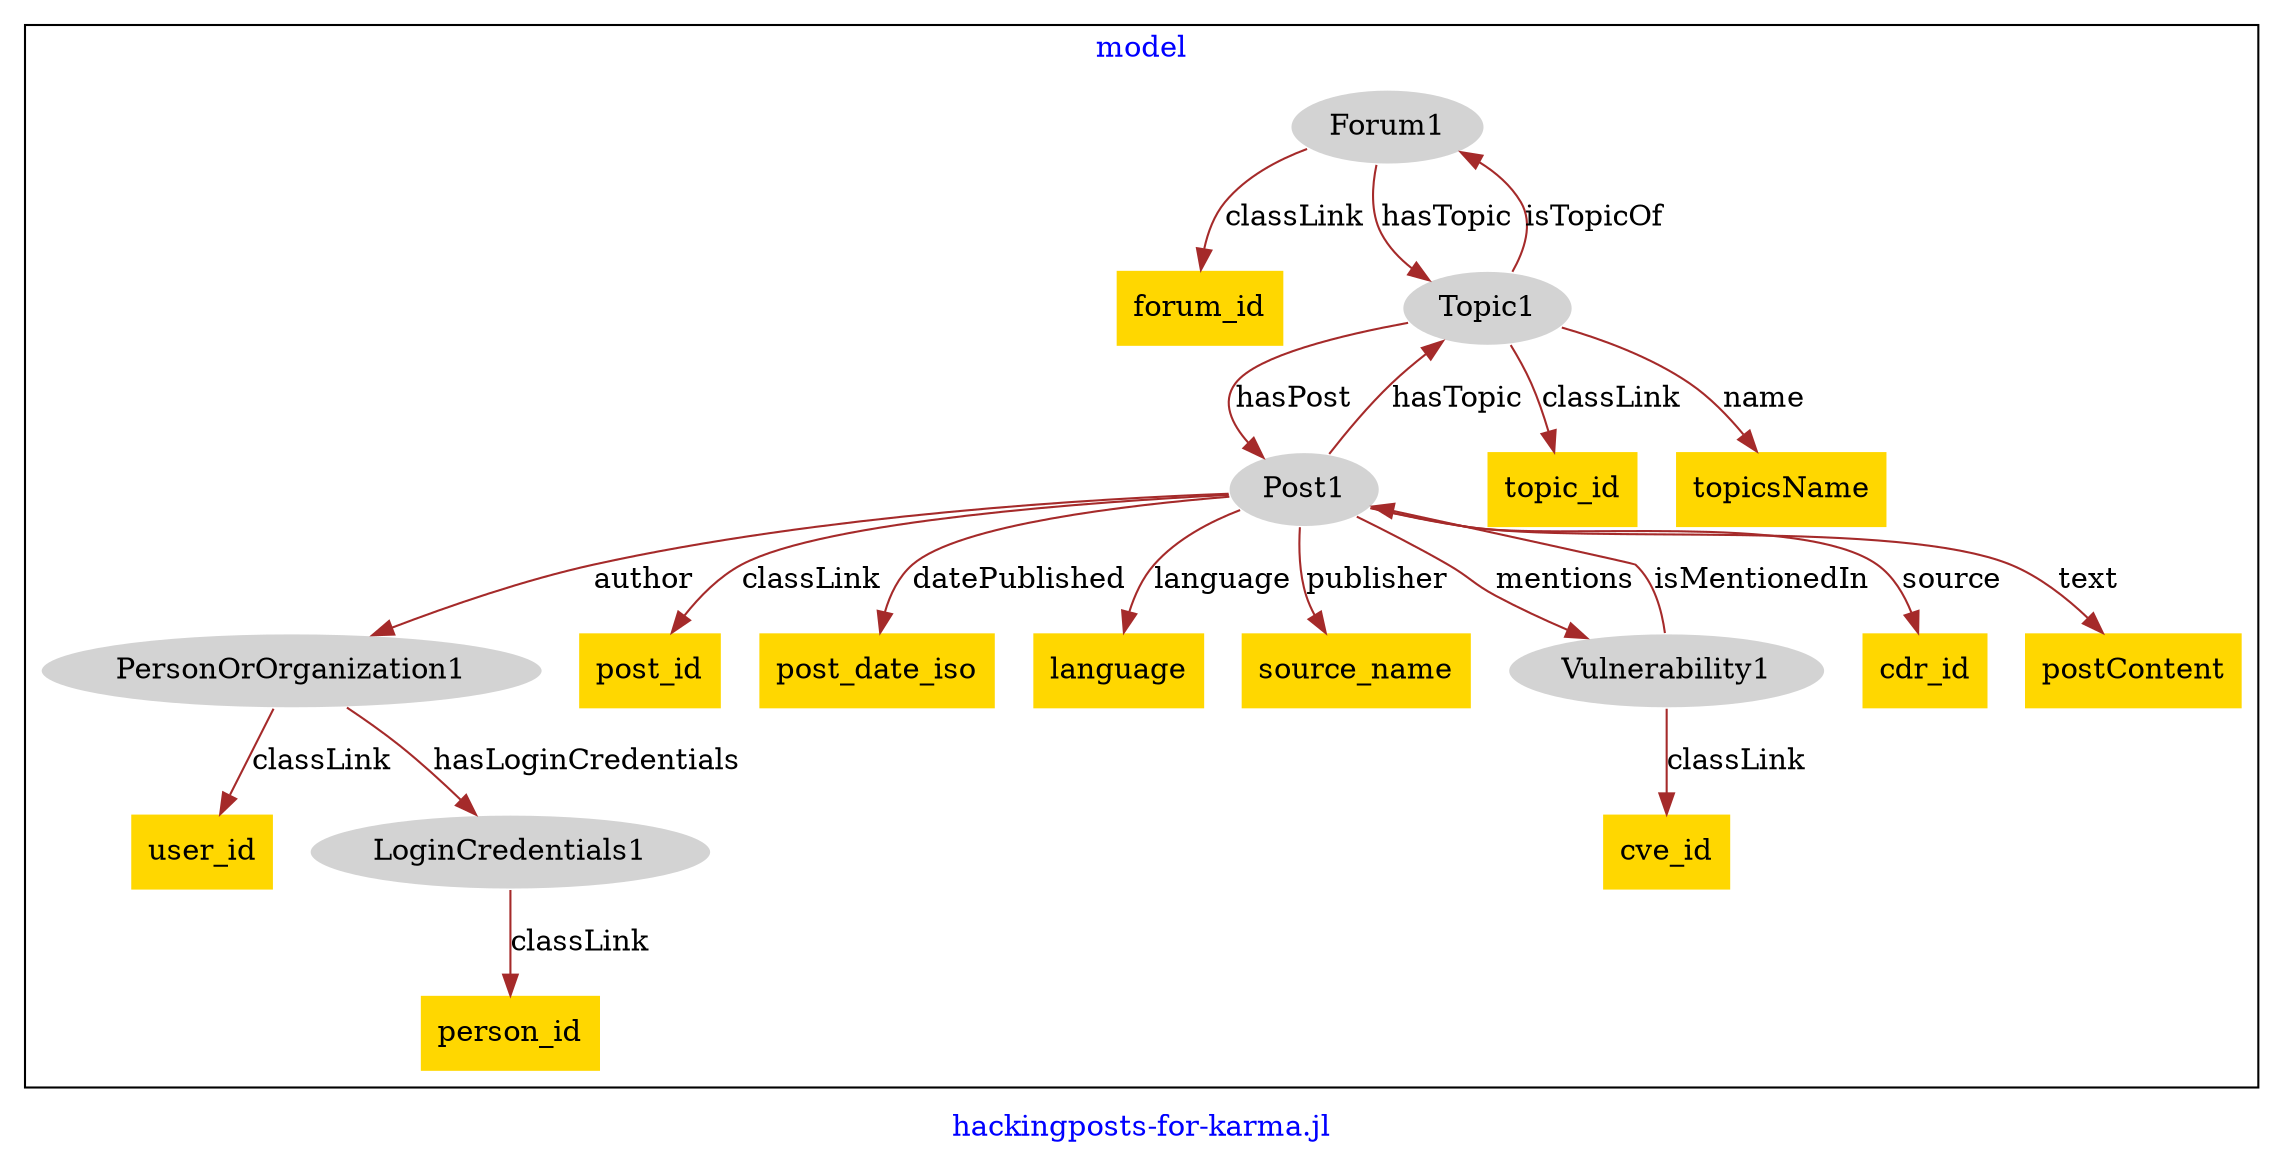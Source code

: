 digraph n0 {
fontcolor="blue"
remincross="true"
label="hackingposts-for-karma.jl"
subgraph cluster {
label="model"
n2[style="filled",color="white",fillcolor="lightgray",label="Forum1"];
n3[shape="plaintext",style="filled",fillcolor="gold",label="forum_id"];
n4[style="filled",color="white",fillcolor="lightgray",label="LoginCredentials1"];
n5[shape="plaintext",style="filled",fillcolor="gold",label="person_id"];
n6[style="filled",color="white",fillcolor="lightgray",label="PersonOrOrganization1"];
n7[shape="plaintext",style="filled",fillcolor="gold",label="user_id"];
n8[style="filled",color="white",fillcolor="lightgray",label="Post1"];
n9[shape="plaintext",style="filled",fillcolor="gold",label="post_id"];
n10[shape="plaintext",style="filled",fillcolor="gold",label="post_date_iso"];
n11[shape="plaintext",style="filled",fillcolor="gold",label="language"];
n12[style="filled",color="white",fillcolor="lightgray",label="Vulnerability1"];
n13[shape="plaintext",style="filled",fillcolor="gold",label="source_name"];
n14[shape="plaintext",style="filled",fillcolor="gold",label="cdr_id"];
n15[shape="plaintext",style="filled",fillcolor="gold",label="postContent"];
n16[style="filled",color="white",fillcolor="lightgray",label="Topic1"];
n17[shape="plaintext",style="filled",fillcolor="gold",label="topic_id"];
n18[shape="plaintext",style="filled",fillcolor="gold",label="topicsName"];
n19[shape="plaintext",style="filled",fillcolor="gold",label="cve_id"];
}
n2 -> n3[color="brown",fontcolor="black",label="classLink"]
n4 -> n5[color="brown",fontcolor="black",label="classLink"]
n6 -> n7[color="brown",fontcolor="black",label="classLink"]
n6 -> n4[color="brown",fontcolor="black",label="hasLoginCredentials"]
n8 -> n9[color="brown",fontcolor="black",label="classLink"]
n8 -> n6[color="brown",fontcolor="black",label="author"]
n8 -> n10[color="brown",fontcolor="black",label="datePublished"]
n8 -> n11[color="brown",fontcolor="black",label="language"]
n8 -> n12[color="brown",fontcolor="black",label="mentions"]
n8 -> n13[color="brown",fontcolor="black",label="publisher"]
n8 -> n14[color="brown",fontcolor="black",label="source"]
n8 -> n15[color="brown",fontcolor="black",label="text"]
n16 -> n17[color="brown",fontcolor="black",label="classLink"]
n16 -> n8[color="brown",fontcolor="black",label="hasPost"]
n16 -> n2[color="brown",fontcolor="black",label="isTopicOf"]
n16 -> n18[color="brown",fontcolor="black",label="name"]
n12 -> n19[color="brown",fontcolor="black",label="classLink"]
n2 -> n16[color="brown",fontcolor="black",label="hasTopic"]
n12 -> n8[color="brown",fontcolor="black",label="isMentionedIn"]
n8 -> n16[color="brown",fontcolor="black",label="hasTopic"]
}
